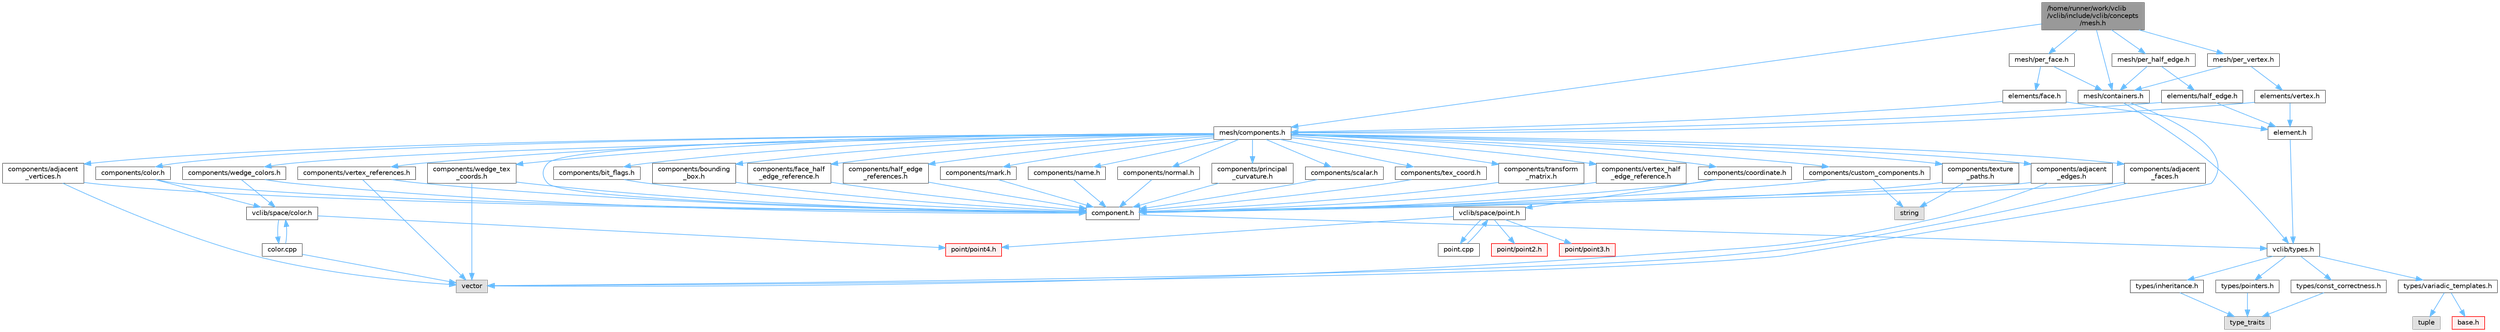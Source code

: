 digraph "/home/runner/work/vclib/vclib/include/vclib/concepts/mesh.h"
{
 // LATEX_PDF_SIZE
  bgcolor="transparent";
  edge [fontname=Helvetica,fontsize=10,labelfontname=Helvetica,labelfontsize=10];
  node [fontname=Helvetica,fontsize=10,shape=box,height=0.2,width=0.4];
  Node1 [label="/home/runner/work/vclib\l/vclib/include/vclib/concepts\l/mesh.h",height=0.2,width=0.4,color="gray40", fillcolor="grey60", style="filled", fontcolor="black",tooltip=" "];
  Node1 -> Node2 [color="steelblue1",style="solid"];
  Node2 [label="mesh/components.h",height=0.2,width=0.4,color="grey40", fillcolor="white", style="filled",URL="$concepts_2mesh_2components_8h.html",tooltip=" "];
  Node2 -> Node3 [color="steelblue1",style="solid"];
  Node3 [label="components/adjacent\l_edges.h",height=0.2,width=0.4,color="grey40", fillcolor="white", style="filled",URL="$concepts_2mesh_2components_2adjacent__edges_8h.html",tooltip=" "];
  Node3 -> Node4 [color="steelblue1",style="solid"];
  Node4 [label="vector",height=0.2,width=0.4,color="grey60", fillcolor="#E0E0E0", style="filled",tooltip=" "];
  Node3 -> Node5 [color="steelblue1",style="solid"];
  Node5 [label="component.h",height=0.2,width=0.4,color="grey40", fillcolor="white", style="filled",URL="$component_8h.html",tooltip=" "];
  Node5 -> Node6 [color="steelblue1",style="solid"];
  Node6 [label="vclib/types.h",height=0.2,width=0.4,color="grey40", fillcolor="white", style="filled",URL="$types_8h.html",tooltip=" "];
  Node6 -> Node7 [color="steelblue1",style="solid"];
  Node7 [label="types/const_correctness.h",height=0.2,width=0.4,color="grey40", fillcolor="white", style="filled",URL="$types_2const__correctness_8h.html",tooltip=" "];
  Node7 -> Node8 [color="steelblue1",style="solid"];
  Node8 [label="type_traits",height=0.2,width=0.4,color="grey60", fillcolor="#E0E0E0", style="filled",tooltip=" "];
  Node6 -> Node9 [color="steelblue1",style="solid"];
  Node9 [label="types/inheritance.h",height=0.2,width=0.4,color="grey40", fillcolor="white", style="filled",URL="$inheritance_8h.html",tooltip=" "];
  Node9 -> Node8 [color="steelblue1",style="solid"];
  Node6 -> Node10 [color="steelblue1",style="solid"];
  Node10 [label="types/pointers.h",height=0.2,width=0.4,color="grey40", fillcolor="white", style="filled",URL="$types_2pointers_8h.html",tooltip=" "];
  Node10 -> Node8 [color="steelblue1",style="solid"];
  Node6 -> Node11 [color="steelblue1",style="solid"];
  Node11 [label="types/variadic_templates.h",height=0.2,width=0.4,color="grey40", fillcolor="white", style="filled",URL="$variadic__templates_8h.html",tooltip=" "];
  Node11 -> Node12 [color="steelblue1",style="solid"];
  Node12 [label="base.h",height=0.2,width=0.4,color="red", fillcolor="#FFF0F0", style="filled",URL="$types_2base_8h.html",tooltip=" "];
  Node11 -> Node16 [color="steelblue1",style="solid"];
  Node16 [label="tuple",height=0.2,width=0.4,color="grey60", fillcolor="#E0E0E0", style="filled",tooltip=" "];
  Node2 -> Node17 [color="steelblue1",style="solid"];
  Node17 [label="components/adjacent\l_faces.h",height=0.2,width=0.4,color="grey40", fillcolor="white", style="filled",URL="$concepts_2mesh_2components_2adjacent__faces_8h.html",tooltip=" "];
  Node17 -> Node4 [color="steelblue1",style="solid"];
  Node17 -> Node5 [color="steelblue1",style="solid"];
  Node2 -> Node18 [color="steelblue1",style="solid"];
  Node18 [label="components/adjacent\l_vertices.h",height=0.2,width=0.4,color="grey40", fillcolor="white", style="filled",URL="$concepts_2mesh_2components_2adjacent__vertices_8h.html",tooltip=" "];
  Node18 -> Node4 [color="steelblue1",style="solid"];
  Node18 -> Node5 [color="steelblue1",style="solid"];
  Node2 -> Node19 [color="steelblue1",style="solid"];
  Node19 [label="components/bit_flags.h",height=0.2,width=0.4,color="grey40", fillcolor="white", style="filled",URL="$concepts_2mesh_2components_2bit__flags_8h.html",tooltip=" "];
  Node19 -> Node5 [color="steelblue1",style="solid"];
  Node2 -> Node20 [color="steelblue1",style="solid"];
  Node20 [label="components/bounding\l_box.h",height=0.2,width=0.4,color="grey40", fillcolor="white", style="filled",URL="$concepts_2mesh_2components_2bounding__box_8h.html",tooltip=" "];
  Node20 -> Node5 [color="steelblue1",style="solid"];
  Node2 -> Node21 [color="steelblue1",style="solid"];
  Node21 [label="components/color.h",height=0.2,width=0.4,color="grey40", fillcolor="white", style="filled",URL="$concepts_2mesh_2components_2color_8h.html",tooltip=" "];
  Node21 -> Node22 [color="steelblue1",style="solid"];
  Node22 [label="vclib/space/color.h",height=0.2,width=0.4,color="grey40", fillcolor="white", style="filled",URL="$space_2color_8h.html",tooltip=" "];
  Node22 -> Node23 [color="steelblue1",style="solid"];
  Node23 [label="point/point4.h",height=0.2,width=0.4,color="red", fillcolor="#FFF0F0", style="filled",URL="$point4_8h.html",tooltip=" "];
  Node22 -> Node37 [color="steelblue1",style="solid"];
  Node37 [label="color.cpp",height=0.2,width=0.4,color="grey40", fillcolor="white", style="filled",URL="$space_2color_8cpp.html",tooltip=" "];
  Node37 -> Node22 [color="steelblue1",style="solid"];
  Node37 -> Node4 [color="steelblue1",style="solid"];
  Node21 -> Node5 [color="steelblue1",style="solid"];
  Node2 -> Node5 [color="steelblue1",style="solid"];
  Node2 -> Node38 [color="steelblue1",style="solid"];
  Node38 [label="components/coordinate.h",height=0.2,width=0.4,color="grey40", fillcolor="white", style="filled",URL="$concepts_2mesh_2components_2coordinate_8h.html",tooltip=" "];
  Node38 -> Node5 [color="steelblue1",style="solid"];
  Node38 -> Node39 [color="steelblue1",style="solid"];
  Node39 [label="vclib/space/point.h",height=0.2,width=0.4,color="grey40", fillcolor="white", style="filled",URL="$space_2point_8h.html",tooltip=" "];
  Node39 -> Node40 [color="steelblue1",style="solid"];
  Node40 [label="point/point2.h",height=0.2,width=0.4,color="red", fillcolor="#FFF0F0", style="filled",URL="$point2_8h.html",tooltip=" "];
  Node39 -> Node41 [color="steelblue1",style="solid"];
  Node41 [label="point/point3.h",height=0.2,width=0.4,color="red", fillcolor="#FFF0F0", style="filled",URL="$point3_8h.html",tooltip=" "];
  Node39 -> Node23 [color="steelblue1",style="solid"];
  Node39 -> Node42 [color="steelblue1",style="solid"];
  Node42 [label="point.cpp",height=0.2,width=0.4,color="grey40", fillcolor="white", style="filled",URL="$point_8cpp.html",tooltip=" "];
  Node42 -> Node39 [color="steelblue1",style="solid"];
  Node2 -> Node43 [color="steelblue1",style="solid"];
  Node43 [label="components/custom_components.h",height=0.2,width=0.4,color="grey40", fillcolor="white", style="filled",URL="$concepts_2mesh_2components_2custom__components_8h.html",tooltip=" "];
  Node43 -> Node5 [color="steelblue1",style="solid"];
  Node43 -> Node44 [color="steelblue1",style="solid"];
  Node44 [label="string",height=0.2,width=0.4,color="grey60", fillcolor="#E0E0E0", style="filled",tooltip=" "];
  Node2 -> Node45 [color="steelblue1",style="solid"];
  Node45 [label="components/face_half\l_edge_reference.h",height=0.2,width=0.4,color="grey40", fillcolor="white", style="filled",URL="$concepts_2mesh_2components_2face__half__edge__reference_8h.html",tooltip=" "];
  Node45 -> Node5 [color="steelblue1",style="solid"];
  Node2 -> Node46 [color="steelblue1",style="solid"];
  Node46 [label="components/half_edge\l_references.h",height=0.2,width=0.4,color="grey40", fillcolor="white", style="filled",URL="$concepts_2mesh_2components_2half__edge__references_8h.html",tooltip=" "];
  Node46 -> Node5 [color="steelblue1",style="solid"];
  Node2 -> Node47 [color="steelblue1",style="solid"];
  Node47 [label="components/mark.h",height=0.2,width=0.4,color="grey40", fillcolor="white", style="filled",URL="$concepts_2mesh_2components_2mark_8h.html",tooltip=" "];
  Node47 -> Node5 [color="steelblue1",style="solid"];
  Node2 -> Node48 [color="steelblue1",style="solid"];
  Node48 [label="components/name.h",height=0.2,width=0.4,color="grey40", fillcolor="white", style="filled",URL="$concepts_2mesh_2components_2name_8h.html",tooltip=" "];
  Node48 -> Node5 [color="steelblue1",style="solid"];
  Node2 -> Node49 [color="steelblue1",style="solid"];
  Node49 [label="components/normal.h",height=0.2,width=0.4,color="grey40", fillcolor="white", style="filled",URL="$concepts_2mesh_2components_2normal_8h.html",tooltip=" "];
  Node49 -> Node5 [color="steelblue1",style="solid"];
  Node2 -> Node50 [color="steelblue1",style="solid"];
  Node50 [label="components/principal\l_curvature.h",height=0.2,width=0.4,color="grey40", fillcolor="white", style="filled",URL="$concepts_2mesh_2components_2principal__curvature_8h.html",tooltip=" "];
  Node50 -> Node5 [color="steelblue1",style="solid"];
  Node2 -> Node51 [color="steelblue1",style="solid"];
  Node51 [label="components/scalar.h",height=0.2,width=0.4,color="grey40", fillcolor="white", style="filled",URL="$concepts_2mesh_2components_2scalar_8h.html",tooltip=" "];
  Node51 -> Node5 [color="steelblue1",style="solid"];
  Node2 -> Node52 [color="steelblue1",style="solid"];
  Node52 [label="components/tex_coord.h",height=0.2,width=0.4,color="grey40", fillcolor="white", style="filled",URL="$concepts_2mesh_2components_2tex__coord_8h.html",tooltip=" "];
  Node52 -> Node5 [color="steelblue1",style="solid"];
  Node2 -> Node53 [color="steelblue1",style="solid"];
  Node53 [label="components/texture\l_paths.h",height=0.2,width=0.4,color="grey40", fillcolor="white", style="filled",URL="$concepts_2mesh_2components_2texture__paths_8h.html",tooltip=" "];
  Node53 -> Node5 [color="steelblue1",style="solid"];
  Node53 -> Node44 [color="steelblue1",style="solid"];
  Node2 -> Node54 [color="steelblue1",style="solid"];
  Node54 [label="components/transform\l_matrix.h",height=0.2,width=0.4,color="grey40", fillcolor="white", style="filled",URL="$concepts_2mesh_2components_2transform__matrix_8h.html",tooltip=" "];
  Node54 -> Node5 [color="steelblue1",style="solid"];
  Node2 -> Node55 [color="steelblue1",style="solid"];
  Node55 [label="components/vertex_half\l_edge_reference.h",height=0.2,width=0.4,color="grey40", fillcolor="white", style="filled",URL="$concepts_2mesh_2components_2vertex__half__edge__reference_8h.html",tooltip=" "];
  Node55 -> Node5 [color="steelblue1",style="solid"];
  Node2 -> Node56 [color="steelblue1",style="solid"];
  Node56 [label="components/vertex_references.h",height=0.2,width=0.4,color="grey40", fillcolor="white", style="filled",URL="$concepts_2mesh_2components_2vertex__references_8h.html",tooltip=" "];
  Node56 -> Node5 [color="steelblue1",style="solid"];
  Node56 -> Node4 [color="steelblue1",style="solid"];
  Node2 -> Node57 [color="steelblue1",style="solid"];
  Node57 [label="components/wedge_colors.h",height=0.2,width=0.4,color="grey40", fillcolor="white", style="filled",URL="$concepts_2mesh_2components_2wedge__colors_8h.html",tooltip=" "];
  Node57 -> Node5 [color="steelblue1",style="solid"];
  Node57 -> Node22 [color="steelblue1",style="solid"];
  Node2 -> Node58 [color="steelblue1",style="solid"];
  Node58 [label="components/wedge_tex\l_coords.h",height=0.2,width=0.4,color="grey40", fillcolor="white", style="filled",URL="$concepts_2mesh_2components_2wedge__tex__coords_8h.html",tooltip=" "];
  Node58 -> Node4 [color="steelblue1",style="solid"];
  Node58 -> Node5 [color="steelblue1",style="solid"];
  Node1 -> Node59 [color="steelblue1",style="solid"];
  Node59 [label="mesh/containers.h",height=0.2,width=0.4,color="grey40", fillcolor="white", style="filled",URL="$concepts_2mesh_2containers_8h.html",tooltip=" "];
  Node59 -> Node4 [color="steelblue1",style="solid"];
  Node59 -> Node6 [color="steelblue1",style="solid"];
  Node1 -> Node60 [color="steelblue1",style="solid"];
  Node60 [label="mesh/per_face.h",height=0.2,width=0.4,color="grey40", fillcolor="white", style="filled",URL="$per__face_8h.html",tooltip=" "];
  Node60 -> Node59 [color="steelblue1",style="solid"];
  Node60 -> Node61 [color="steelblue1",style="solid"];
  Node61 [label="elements/face.h",height=0.2,width=0.4,color="grey40", fillcolor="white", style="filled",URL="$concepts_2mesh_2elements_2face_8h.html",tooltip=" "];
  Node61 -> Node2 [color="steelblue1",style="solid"];
  Node61 -> Node62 [color="steelblue1",style="solid"];
  Node62 [label="element.h",height=0.2,width=0.4,color="grey40", fillcolor="white", style="filled",URL="$concepts_2mesh_2elements_2element_8h.html",tooltip=" "];
  Node62 -> Node6 [color="steelblue1",style="solid"];
  Node1 -> Node63 [color="steelblue1",style="solid"];
  Node63 [label="mesh/per_half_edge.h",height=0.2,width=0.4,color="grey40", fillcolor="white", style="filled",URL="$per__half__edge_8h.html",tooltip=" "];
  Node63 -> Node59 [color="steelblue1",style="solid"];
  Node63 -> Node64 [color="steelblue1",style="solid"];
  Node64 [label="elements/half_edge.h",height=0.2,width=0.4,color="grey40", fillcolor="white", style="filled",URL="$concepts_2mesh_2elements_2half__edge_8h.html",tooltip=" "];
  Node64 -> Node2 [color="steelblue1",style="solid"];
  Node64 -> Node62 [color="steelblue1",style="solid"];
  Node1 -> Node65 [color="steelblue1",style="solid"];
  Node65 [label="mesh/per_vertex.h",height=0.2,width=0.4,color="grey40", fillcolor="white", style="filled",URL="$per__vertex_8h.html",tooltip=" "];
  Node65 -> Node59 [color="steelblue1",style="solid"];
  Node65 -> Node66 [color="steelblue1",style="solid"];
  Node66 [label="elements/vertex.h",height=0.2,width=0.4,color="grey40", fillcolor="white", style="filled",URL="$concepts_2mesh_2elements_2vertex_8h.html",tooltip=" "];
  Node66 -> Node2 [color="steelblue1",style="solid"];
  Node66 -> Node62 [color="steelblue1",style="solid"];
}
